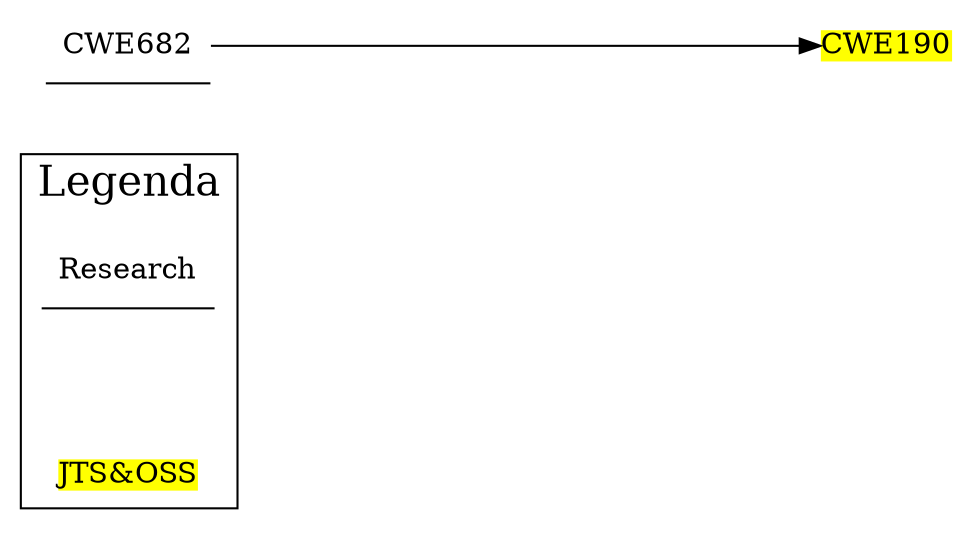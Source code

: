digraph "Family Tree" {
	graph [nodesep=1 rankdir=LR ranksep=4 splines=true]
	subgraph clusterA {
		node [shape=plaintext]
		label=Legenda
		fontsize=20
		Research [label=Research color=black fillcolor=white shape=underline style=filled]
		"JTS&OSS" [label="JTS&OSS" color=black fillcolor=yellow shape=plain style=filled]
	}
	CWE682 [label=CWE682 color=black fillcolor=white shape=underline style=filled]
	CWE190 [label=CWE190 color=black fillcolor=yellow shape=plain style=filled]
	CWE682 -> CWE190
}
